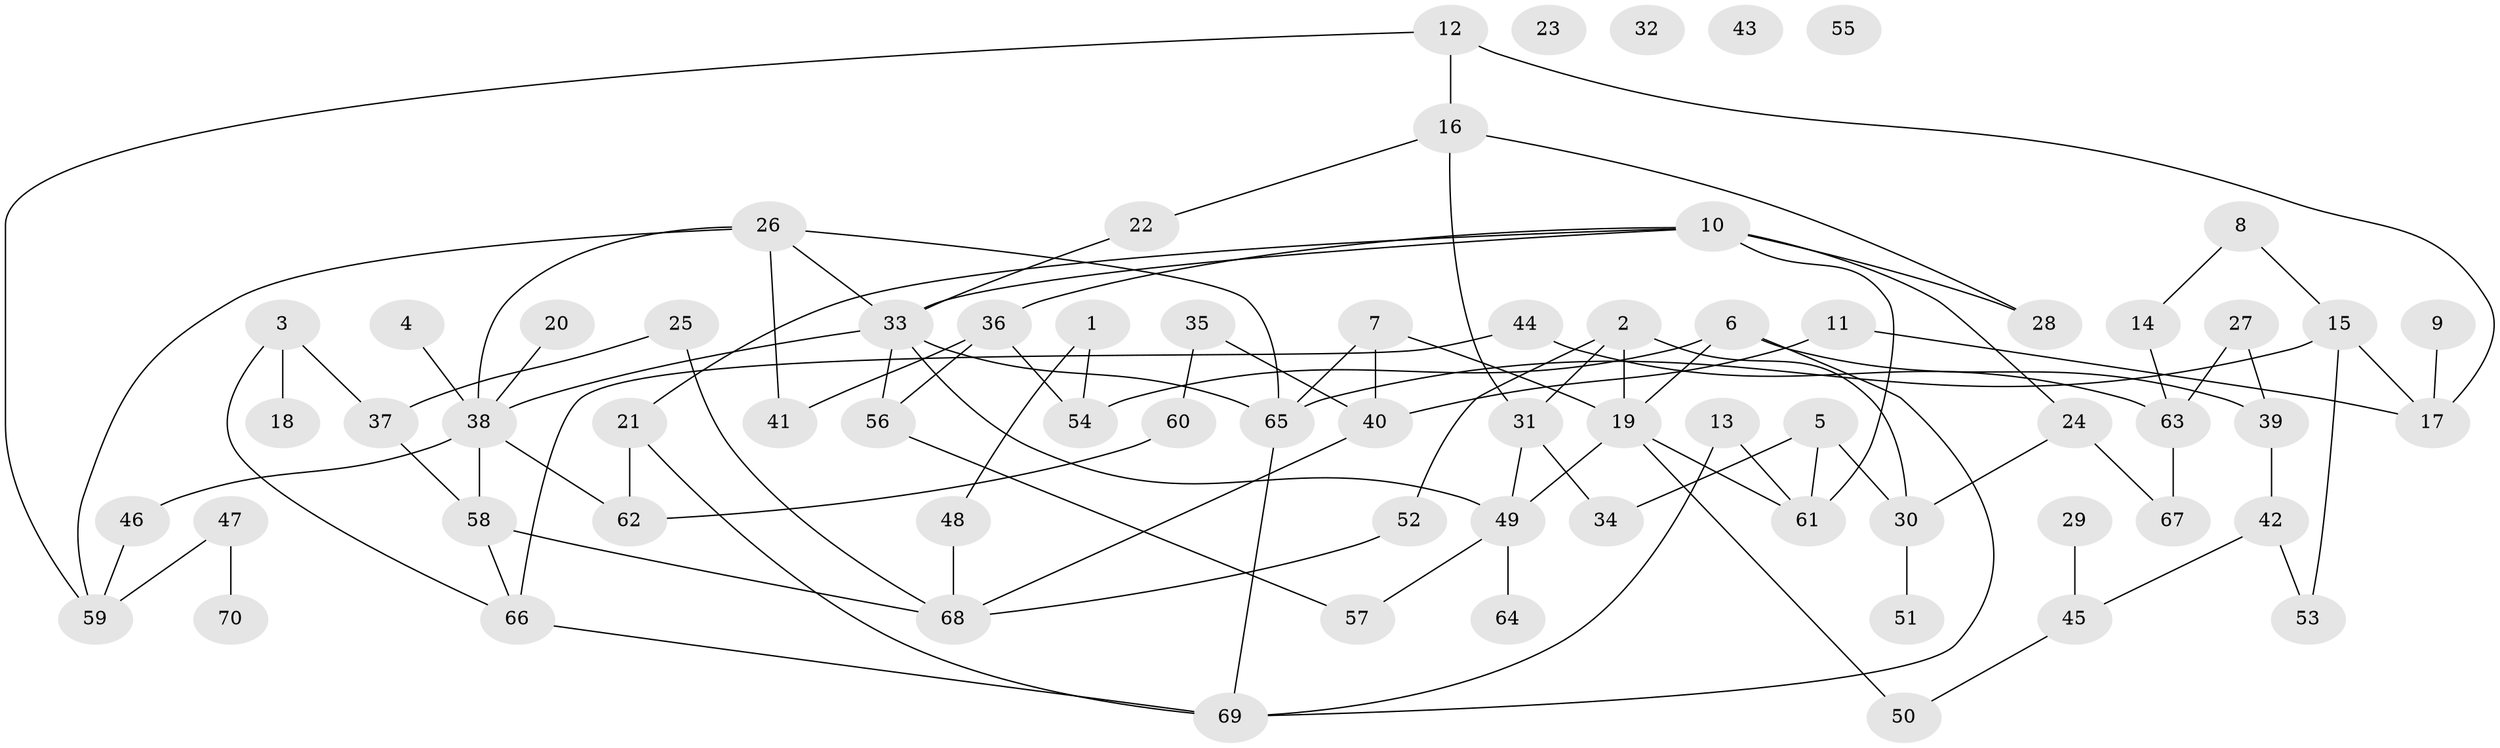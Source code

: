 // coarse degree distribution, {3: 0.2, 4: 0.24, 5: 0.2, 7: 0.08, 1: 0.16, 8: 0.08, 2: 0.04}
// Generated by graph-tools (version 1.1) at 2025/35/03/04/25 23:35:44]
// undirected, 70 vertices, 99 edges
graph export_dot {
  node [color=gray90,style=filled];
  1;
  2;
  3;
  4;
  5;
  6;
  7;
  8;
  9;
  10;
  11;
  12;
  13;
  14;
  15;
  16;
  17;
  18;
  19;
  20;
  21;
  22;
  23;
  24;
  25;
  26;
  27;
  28;
  29;
  30;
  31;
  32;
  33;
  34;
  35;
  36;
  37;
  38;
  39;
  40;
  41;
  42;
  43;
  44;
  45;
  46;
  47;
  48;
  49;
  50;
  51;
  52;
  53;
  54;
  55;
  56;
  57;
  58;
  59;
  60;
  61;
  62;
  63;
  64;
  65;
  66;
  67;
  68;
  69;
  70;
  1 -- 48;
  1 -- 54;
  2 -- 19;
  2 -- 30;
  2 -- 31;
  2 -- 52;
  3 -- 18;
  3 -- 37;
  3 -- 66;
  4 -- 38;
  5 -- 30;
  5 -- 34;
  5 -- 61;
  6 -- 19;
  6 -- 39;
  6 -- 54;
  6 -- 69;
  7 -- 19;
  7 -- 40;
  7 -- 65;
  8 -- 14;
  8 -- 15;
  9 -- 17;
  10 -- 21;
  10 -- 24;
  10 -- 28;
  10 -- 33;
  10 -- 36;
  10 -- 61;
  11 -- 17;
  11 -- 40;
  12 -- 16;
  12 -- 17;
  12 -- 59;
  13 -- 61;
  13 -- 69;
  14 -- 63;
  15 -- 17;
  15 -- 53;
  15 -- 65;
  16 -- 22;
  16 -- 28;
  16 -- 31;
  19 -- 49;
  19 -- 50;
  19 -- 61;
  20 -- 38;
  21 -- 62;
  21 -- 69;
  22 -- 33;
  24 -- 30;
  24 -- 67;
  25 -- 37;
  25 -- 68;
  26 -- 33;
  26 -- 38;
  26 -- 41;
  26 -- 59;
  26 -- 65;
  27 -- 39;
  27 -- 63;
  29 -- 45;
  30 -- 51;
  31 -- 34;
  31 -- 49;
  33 -- 38;
  33 -- 49;
  33 -- 56;
  33 -- 65;
  35 -- 40;
  35 -- 60;
  36 -- 41;
  36 -- 54;
  36 -- 56;
  37 -- 58;
  38 -- 46;
  38 -- 58;
  38 -- 62;
  39 -- 42;
  40 -- 68;
  42 -- 45;
  42 -- 53;
  44 -- 63;
  44 -- 66;
  45 -- 50;
  46 -- 59;
  47 -- 59;
  47 -- 70;
  48 -- 68;
  49 -- 57;
  49 -- 64;
  52 -- 68;
  56 -- 57;
  58 -- 66;
  58 -- 68;
  60 -- 62;
  63 -- 67;
  65 -- 69;
  66 -- 69;
}

